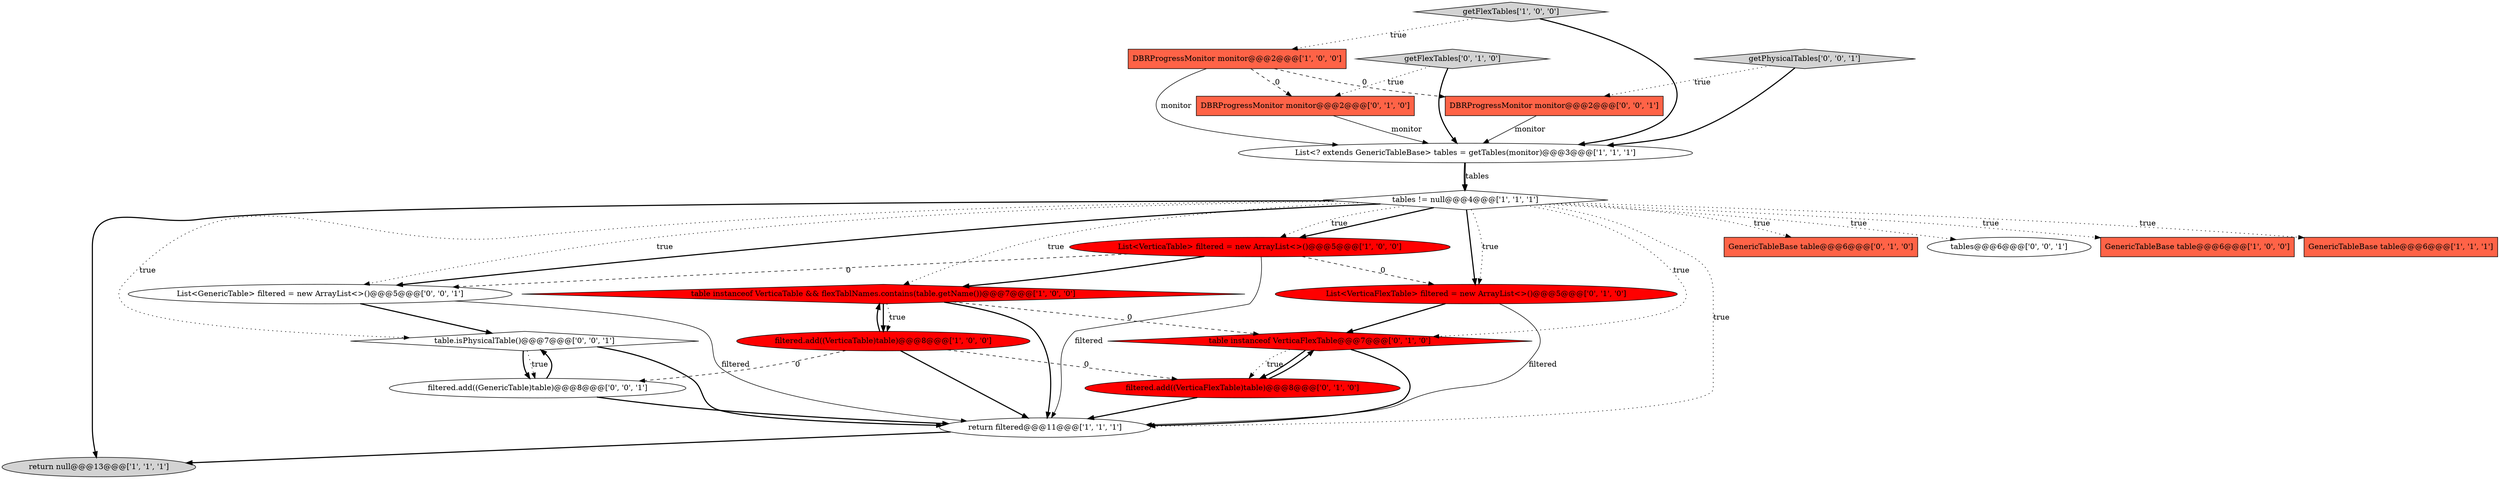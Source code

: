 digraph {
20 [style = filled, label = "table.isPhysicalTable()@@@7@@@['0', '0', '1']", fillcolor = white, shape = diamond image = "AAA0AAABBB3BBB"];
17 [style = filled, label = "filtered.add((GenericTable)table)@@@8@@@['0', '0', '1']", fillcolor = white, shape = ellipse image = "AAA0AAABBB3BBB"];
15 [style = filled, label = "table instanceof VerticaFlexTable@@@7@@@['0', '1', '0']", fillcolor = red, shape = diamond image = "AAA1AAABBB2BBB"];
1 [style = filled, label = "table instanceof VerticaTable && flexTablNames.contains(table.getName())@@@7@@@['1', '0', '0']", fillcolor = red, shape = diamond image = "AAA1AAABBB1BBB"];
6 [style = filled, label = "filtered.add((VerticaTable)table)@@@8@@@['1', '0', '0']", fillcolor = red, shape = ellipse image = "AAA1AAABBB1BBB"];
13 [style = filled, label = "GenericTableBase table@@@6@@@['0', '1', '0']", fillcolor = tomato, shape = box image = "AAA0AAABBB2BBB"];
21 [style = filled, label = "tables@@@6@@@['0', '0', '1']", fillcolor = white, shape = ellipse image = "AAA0AAABBB3BBB"];
10 [style = filled, label = "List<? extends GenericTableBase> tables = getTables(monitor)@@@3@@@['1', '1', '1']", fillcolor = white, shape = ellipse image = "AAA0AAABBB1BBB"];
3 [style = filled, label = "tables != null@@@4@@@['1', '1', '1']", fillcolor = white, shape = diamond image = "AAA0AAABBB1BBB"];
4 [style = filled, label = "GenericTableBase table@@@6@@@['1', '0', '0']", fillcolor = tomato, shape = box image = "AAA0AAABBB1BBB"];
16 [style = filled, label = "filtered.add((VerticaFlexTable)table)@@@8@@@['0', '1', '0']", fillcolor = red, shape = ellipse image = "AAA1AAABBB2BBB"];
0 [style = filled, label = "DBRProgressMonitor monitor@@@2@@@['1', '0', '0']", fillcolor = tomato, shape = box image = "AAA1AAABBB1BBB"];
7 [style = filled, label = "GenericTableBase table@@@6@@@['1', '1', '1']", fillcolor = tomato, shape = box image = "AAA0AAABBB1BBB"];
9 [style = filled, label = "return null@@@13@@@['1', '1', '1']", fillcolor = lightgray, shape = ellipse image = "AAA0AAABBB1BBB"];
2 [style = filled, label = "getFlexTables['1', '0', '0']", fillcolor = lightgray, shape = diamond image = "AAA0AAABBB1BBB"];
8 [style = filled, label = "return filtered@@@11@@@['1', '1', '1']", fillcolor = white, shape = ellipse image = "AAA0AAABBB1BBB"];
19 [style = filled, label = "getPhysicalTables['0', '0', '1']", fillcolor = lightgray, shape = diamond image = "AAA0AAABBB3BBB"];
18 [style = filled, label = "List<GenericTable> filtered = new ArrayList<>()@@@5@@@['0', '0', '1']", fillcolor = white, shape = ellipse image = "AAA0AAABBB3BBB"];
14 [style = filled, label = "List<VerticaFlexTable> filtered = new ArrayList<>()@@@5@@@['0', '1', '0']", fillcolor = red, shape = ellipse image = "AAA1AAABBB2BBB"];
22 [style = filled, label = "DBRProgressMonitor monitor@@@2@@@['0', '0', '1']", fillcolor = tomato, shape = box image = "AAA0AAABBB3BBB"];
12 [style = filled, label = "DBRProgressMonitor monitor@@@2@@@['0', '1', '0']", fillcolor = tomato, shape = box image = "AAA1AAABBB2BBB"];
11 [style = filled, label = "getFlexTables['0', '1', '0']", fillcolor = lightgray, shape = diamond image = "AAA0AAABBB2BBB"];
5 [style = filled, label = "List<VerticaTable> filtered = new ArrayList<>()@@@5@@@['1', '0', '0']", fillcolor = red, shape = ellipse image = "AAA1AAABBB1BBB"];
14->8 [style = solid, label="filtered"];
17->8 [style = bold, label=""];
16->15 [style = bold, label=""];
18->8 [style = solid, label="filtered"];
3->7 [style = dotted, label="true"];
20->17 [style = bold, label=""];
2->0 [style = dotted, label="true"];
1->8 [style = bold, label=""];
5->14 [style = dashed, label="0"];
16->8 [style = bold, label=""];
20->17 [style = dotted, label="true"];
1->15 [style = dashed, label="0"];
3->14 [style = bold, label=""];
11->12 [style = dotted, label="true"];
3->4 [style = dotted, label="true"];
10->3 [style = bold, label=""];
19->10 [style = bold, label=""];
6->17 [style = dashed, label="0"];
0->10 [style = solid, label="monitor"];
0->12 [style = dashed, label="0"];
15->16 [style = dotted, label="true"];
5->18 [style = dashed, label="0"];
2->10 [style = bold, label=""];
10->3 [style = solid, label="tables"];
15->16 [style = bold, label=""];
0->22 [style = dashed, label="0"];
3->14 [style = dotted, label="true"];
3->18 [style = bold, label=""];
3->9 [style = bold, label=""];
6->1 [style = bold, label=""];
5->1 [style = bold, label=""];
18->20 [style = bold, label=""];
3->5 [style = bold, label=""];
20->8 [style = bold, label=""];
1->6 [style = bold, label=""];
3->5 [style = dotted, label="true"];
6->16 [style = dashed, label="0"];
11->10 [style = bold, label=""];
3->21 [style = dotted, label="true"];
3->18 [style = dotted, label="true"];
3->15 [style = dotted, label="true"];
6->8 [style = bold, label=""];
19->22 [style = dotted, label="true"];
8->9 [style = bold, label=""];
22->10 [style = solid, label="monitor"];
1->6 [style = dotted, label="true"];
14->15 [style = bold, label=""];
12->10 [style = solid, label="monitor"];
3->8 [style = dotted, label="true"];
3->1 [style = dotted, label="true"];
15->8 [style = bold, label=""];
3->13 [style = dotted, label="true"];
3->20 [style = dotted, label="true"];
17->20 [style = bold, label=""];
5->8 [style = solid, label="filtered"];
}
